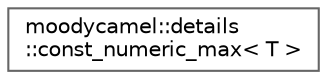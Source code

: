 digraph "类继承关系图"
{
 // INTERACTIVE_SVG=YES
 // LATEX_PDF_SIZE
  bgcolor="transparent";
  edge [fontname=Helvetica,fontsize=10,labelfontname=Helvetica,labelfontsize=10];
  node [fontname=Helvetica,fontsize=10,shape=box,height=0.2,width=0.4];
  rankdir="LR";
  Node0 [id="Node000000",label="moodycamel::details\l::const_numeric_max\< T \>",height=0.2,width=0.4,color="grey40", fillcolor="white", style="filled",URL="$d8/d7d/structmoodycamel_1_1details_1_1const__numeric__max.html",tooltip=" "];
}
